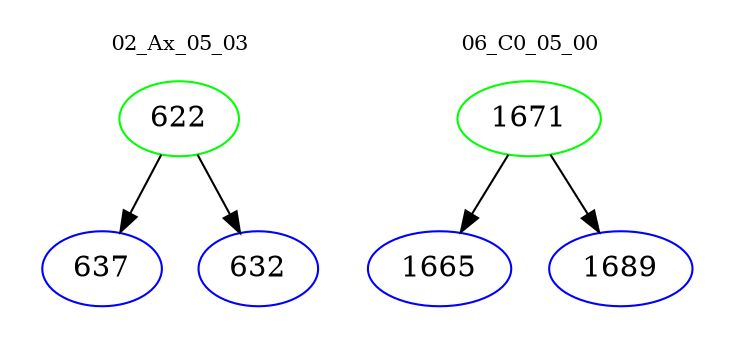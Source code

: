digraph{
subgraph cluster_0 {
color = white
label = "02_Ax_05_03";
fontsize=10;
T0_622 [label="622", color="green"]
T0_622 -> T0_637 [color="black"]
T0_637 [label="637", color="blue"]
T0_622 -> T0_632 [color="black"]
T0_632 [label="632", color="blue"]
}
subgraph cluster_1 {
color = white
label = "06_C0_05_00";
fontsize=10;
T1_1671 [label="1671", color="green"]
T1_1671 -> T1_1665 [color="black"]
T1_1665 [label="1665", color="blue"]
T1_1671 -> T1_1689 [color="black"]
T1_1689 [label="1689", color="blue"]
}
}
